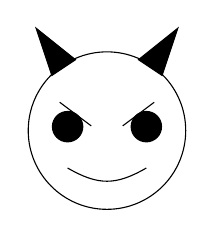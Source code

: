 \begin{tikzpicture}%
    \draw (0,0) circle (1);
    \fill[color=black] (-0.5,0.05) circle (0.2) (0.5,0.05) circle (0.2); % eyes
    \draw (-0.5,-0.475) to[bend right,looseness=1.15] ++(1,0); % mouth
    \draw (0.2,0.06) -- ++(0.4,0.3) (-0.2,0.06) -- ++(-0.4,0.3); % eyebrows
    \filldraw (0.7,0.7) -- ++(0.2,0.6) -- ++(-0.5,-0.4) -- cycle; % right Horn
    \filldraw (-0.7,0.7) -- ++(-0.2,0.6) -- ++(0.5,-0.4) -- cycle; % left Horn
\end{tikzpicture}%